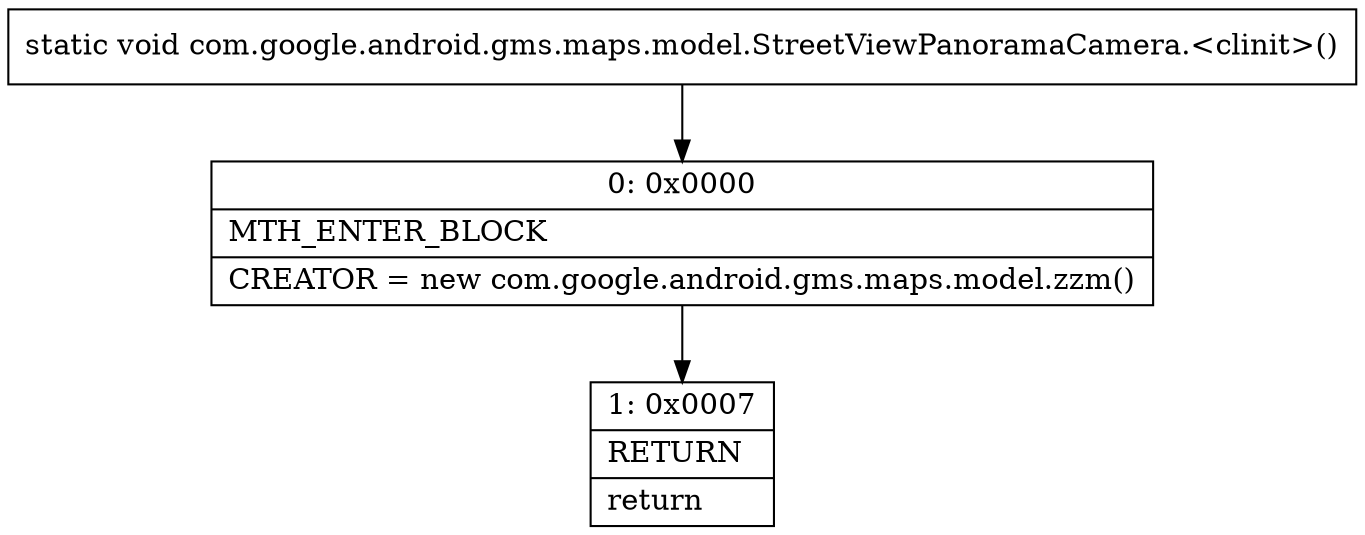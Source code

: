 digraph "CFG forcom.google.android.gms.maps.model.StreetViewPanoramaCamera.\<clinit\>()V" {
Node_0 [shape=record,label="{0\:\ 0x0000|MTH_ENTER_BLOCK\l|CREATOR = new com.google.android.gms.maps.model.zzm()\l}"];
Node_1 [shape=record,label="{1\:\ 0x0007|RETURN\l|return\l}"];
MethodNode[shape=record,label="{static void com.google.android.gms.maps.model.StreetViewPanoramaCamera.\<clinit\>() }"];
MethodNode -> Node_0;
Node_0 -> Node_1;
}

